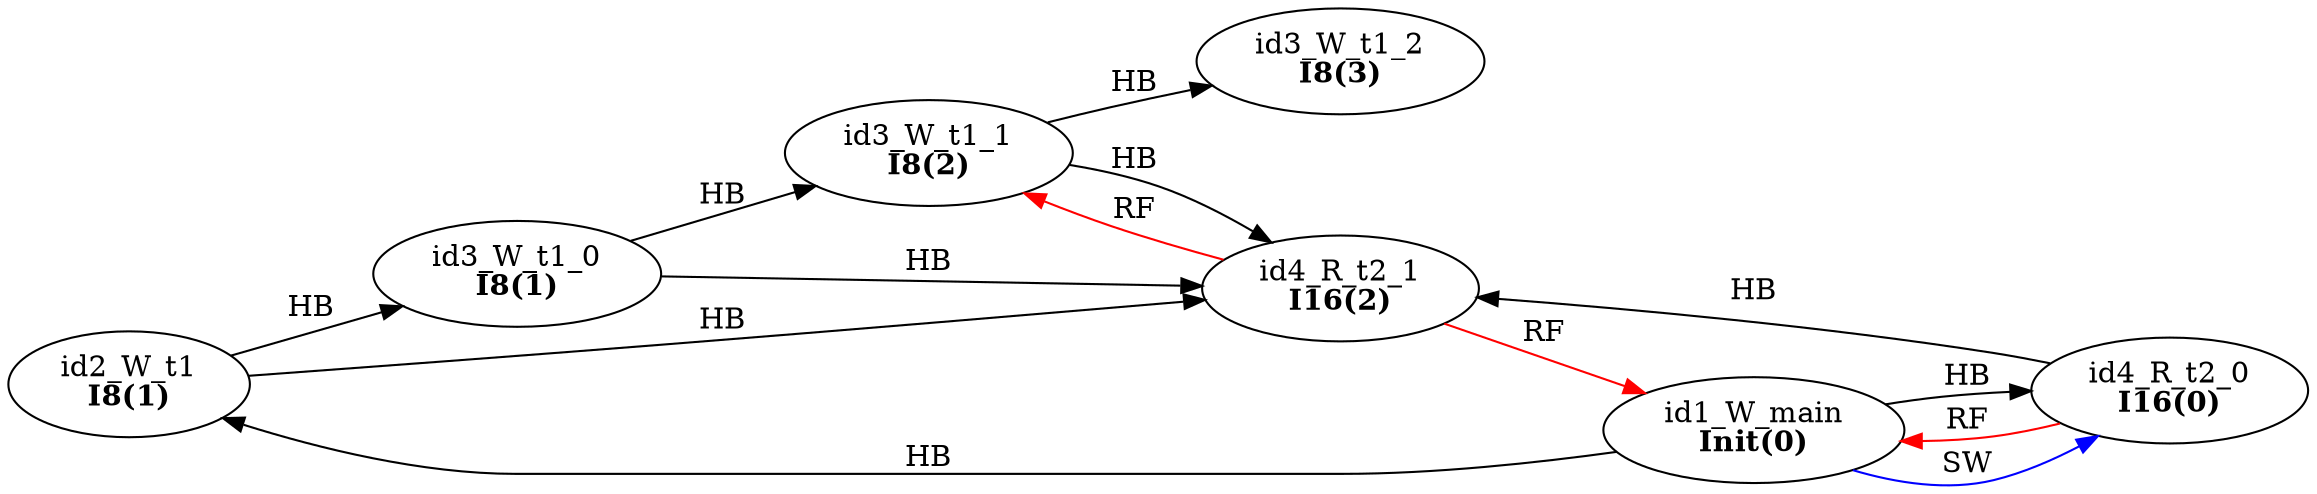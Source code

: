 digraph memory_model {
rankdir=LR;
splines=true; esep=0.5;
id2_W_t1 -> id3_W_t1_0 [label = "HB", color="black"];
id3_W_t1_0 -> id3_W_t1_1 [label = "HB", color="black"];
id3_W_t1_1 -> id3_W_t1_2 [label = "HB", color="black"];
id4_R_t2_0 -> id4_R_t2_1 [label = "HB", color="black"];
id1_W_main -> id2_W_t1 [label = "HB", color="black"];
id1_W_main -> id4_R_t2_0 [label = "HB", color="black"];
id2_W_t1 -> id4_R_t2_1 [label = "HB", color="black"];
id3_W_t1_0 -> id4_R_t2_1 [label = "HB", color="black"];
id3_W_t1_1 -> id4_R_t2_1 [label = "HB", color="black"];
id4_R_t2_0 -> id1_W_main [label = "RF", color="red"];
id4_R_t2_1 -> id1_W_main [label = "RF", color="red"];
id4_R_t2_1 -> id3_W_t1_1 [label = "RF", color="red"];
id1_W_main -> id4_R_t2_0 [label = "SW", color="blue"];
id1_W_main [label=<id1_W_main<br/><B>Init(0)</B>>, pos="2.5,8!"]
id2_W_t1 [label=<id2_W_t1<br/><B>I8(1)</B>>, pos="0,6!"]
id3_W_t1_0 [label=<id3_W_t1_0<br/><B>I8(1)</B>>, pos="0,4!"]
id3_W_t1_1 [label=<id3_W_t1_1<br/><B>I8(2)</B>>, pos="0,2!"]
id3_W_t1_2 [label=<id3_W_t1_2<br/><B>I8(3)</B>>, pos="0,0!"]
id4_R_t2_0 [label=<id4_R_t2_0<br/><B>I16(0)</B>>, pos="5,6!"]
id4_R_t2_1 [label=<id4_R_t2_1<br/><B>I16(2)</B>>, pos="5,4!"]
}